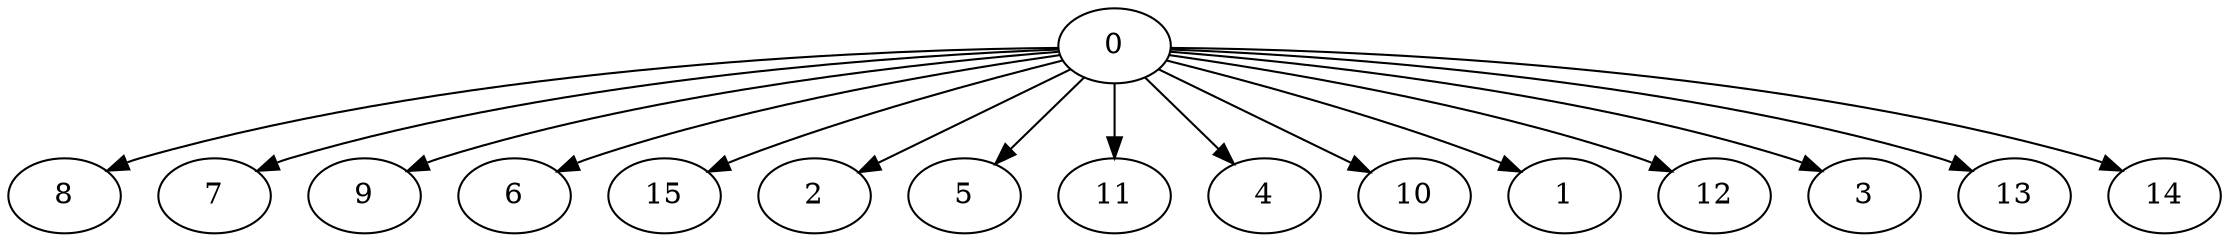 digraph "Fork_Nodes_16_CCR_1.03_WeightType_Random" {
	graph ["Duplicate states"=0,
		GraphType=Fork,
		"Max states in OPEN"=0,
		Modes="120000ms; topo-ordered tasks, ; Pruning: task equivalence, fixed order ready list, ; F-value: ; Optimisation: best schedule length (\
SL) optimisation on equal, ",
		NumberOfTasks=16,
		"Pruned using list schedule length"=2550,
		"States removed from OPEN"=0,
		TargetSystem="Homogeneous-6",
		"Time to schedule (ms)"=188,
		"Total idle time"=71,
		"Total schedule length"=29,
		"Total sequential time"=103,
		"Total states created"=7109
	];
	0	["Finish time"=10,
		Processor=0,
		"Start time"=0,
		Weight=10];
	8	["Finish time"=29,
		Processor=0,
		"Start time"=19,
		Weight=10];
	0 -> 8	[Weight=13];
	7	["Finish time"=23,
		Processor=1,
		"Start time"=14,
		Weight=9];
	0 -> 7	[Weight=4];
	9	["Finish time"=19,
		Processor=0,
		"Start time"=10,
		Weight=9];
	0 -> 9	[Weight=9];
	6	["Finish time"=22,
		Processor=2,
		"Start time"=14,
		Weight=8];
	0 -> 6	[Weight=4];
	15	["Finish time"=22,
		Processor=3,
		"Start time"=14,
		Weight=8];
	0 -> 15	[Weight=4];
	2	["Finish time"=29,
		Processor=4,
		"Start time"=22,
		Weight=7];
	0 -> 2	[Weight=9];
	5	["Finish time"=22,
		Processor=5,
		"Start time"=15,
		Weight=7];
	0 -> 5	[Weight=5];
	11	["Finish time"=29,
		Processor=5,
		"Start time"=22,
		Weight=7];
	0 -> 11	[Weight=10];
	4	["Finish time"=22,
		Processor=4,
		"Start time"=16,
		Weight=6];
	0 -> 4	[Weight=5];
	10	["Finish time"=29,
		Processor=1,
		"Start time"=23,
		Weight=6];
	0 -> 10	[Weight=10];
	1	["Finish time"=27,
		Processor=3,
		"Start time"=22,
		Weight=5];
	0 -> 1	[Weight=4];
	12	["Finish time"=29,
		Processor=2,
		"Start time"=24,
		Weight=5];
	0 -> 12	[Weight=9];
	3	["Finish time"=16,
		Processor=4,
		"Start time"=14,
		Weight=2];
	0 -> 3	[Weight=4];
	13	["Finish time"=24,
		Processor=2,
		"Start time"=22,
		Weight=2];
	0 -> 13	[Weight=8];
	14	["Finish time"=29,
		Processor=3,
		"Start time"=27,
		Weight=2];
	0 -> 14	[Weight=8];
}
